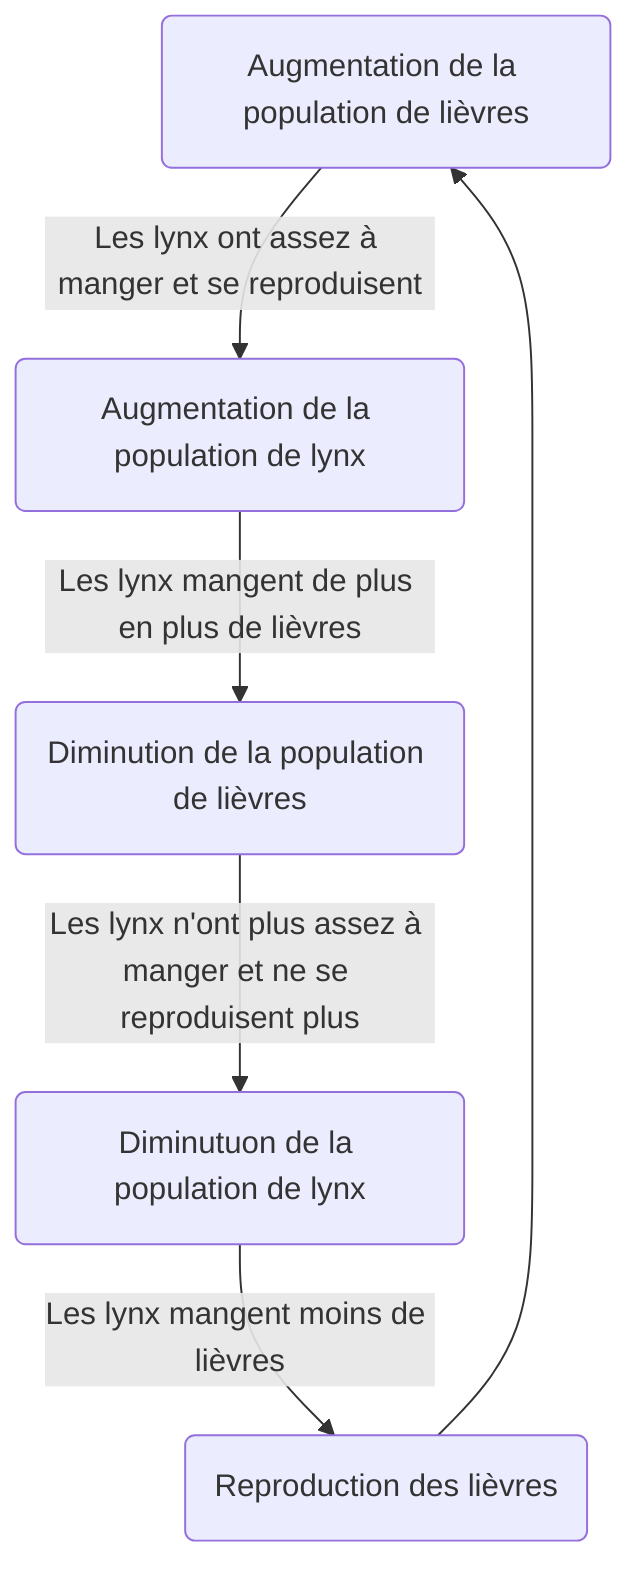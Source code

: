 graph TD
A(Augmentation de la population de lièvres) -- Les lynx ont assez à manger et se reproduisent --> B(Augmentation de la population de lynx)
B -- Les lynx mangent de plus en plus de lièvres --> C(Diminution de la population de lièvres)
C-- Les lynx n'ont plus assez à manger et ne se reproduisent plus --> D(Diminutuon de la population de lynx)
D -- Les lynx mangent moins de lièvres --> E(Reproduction des lièvres)
E --> A